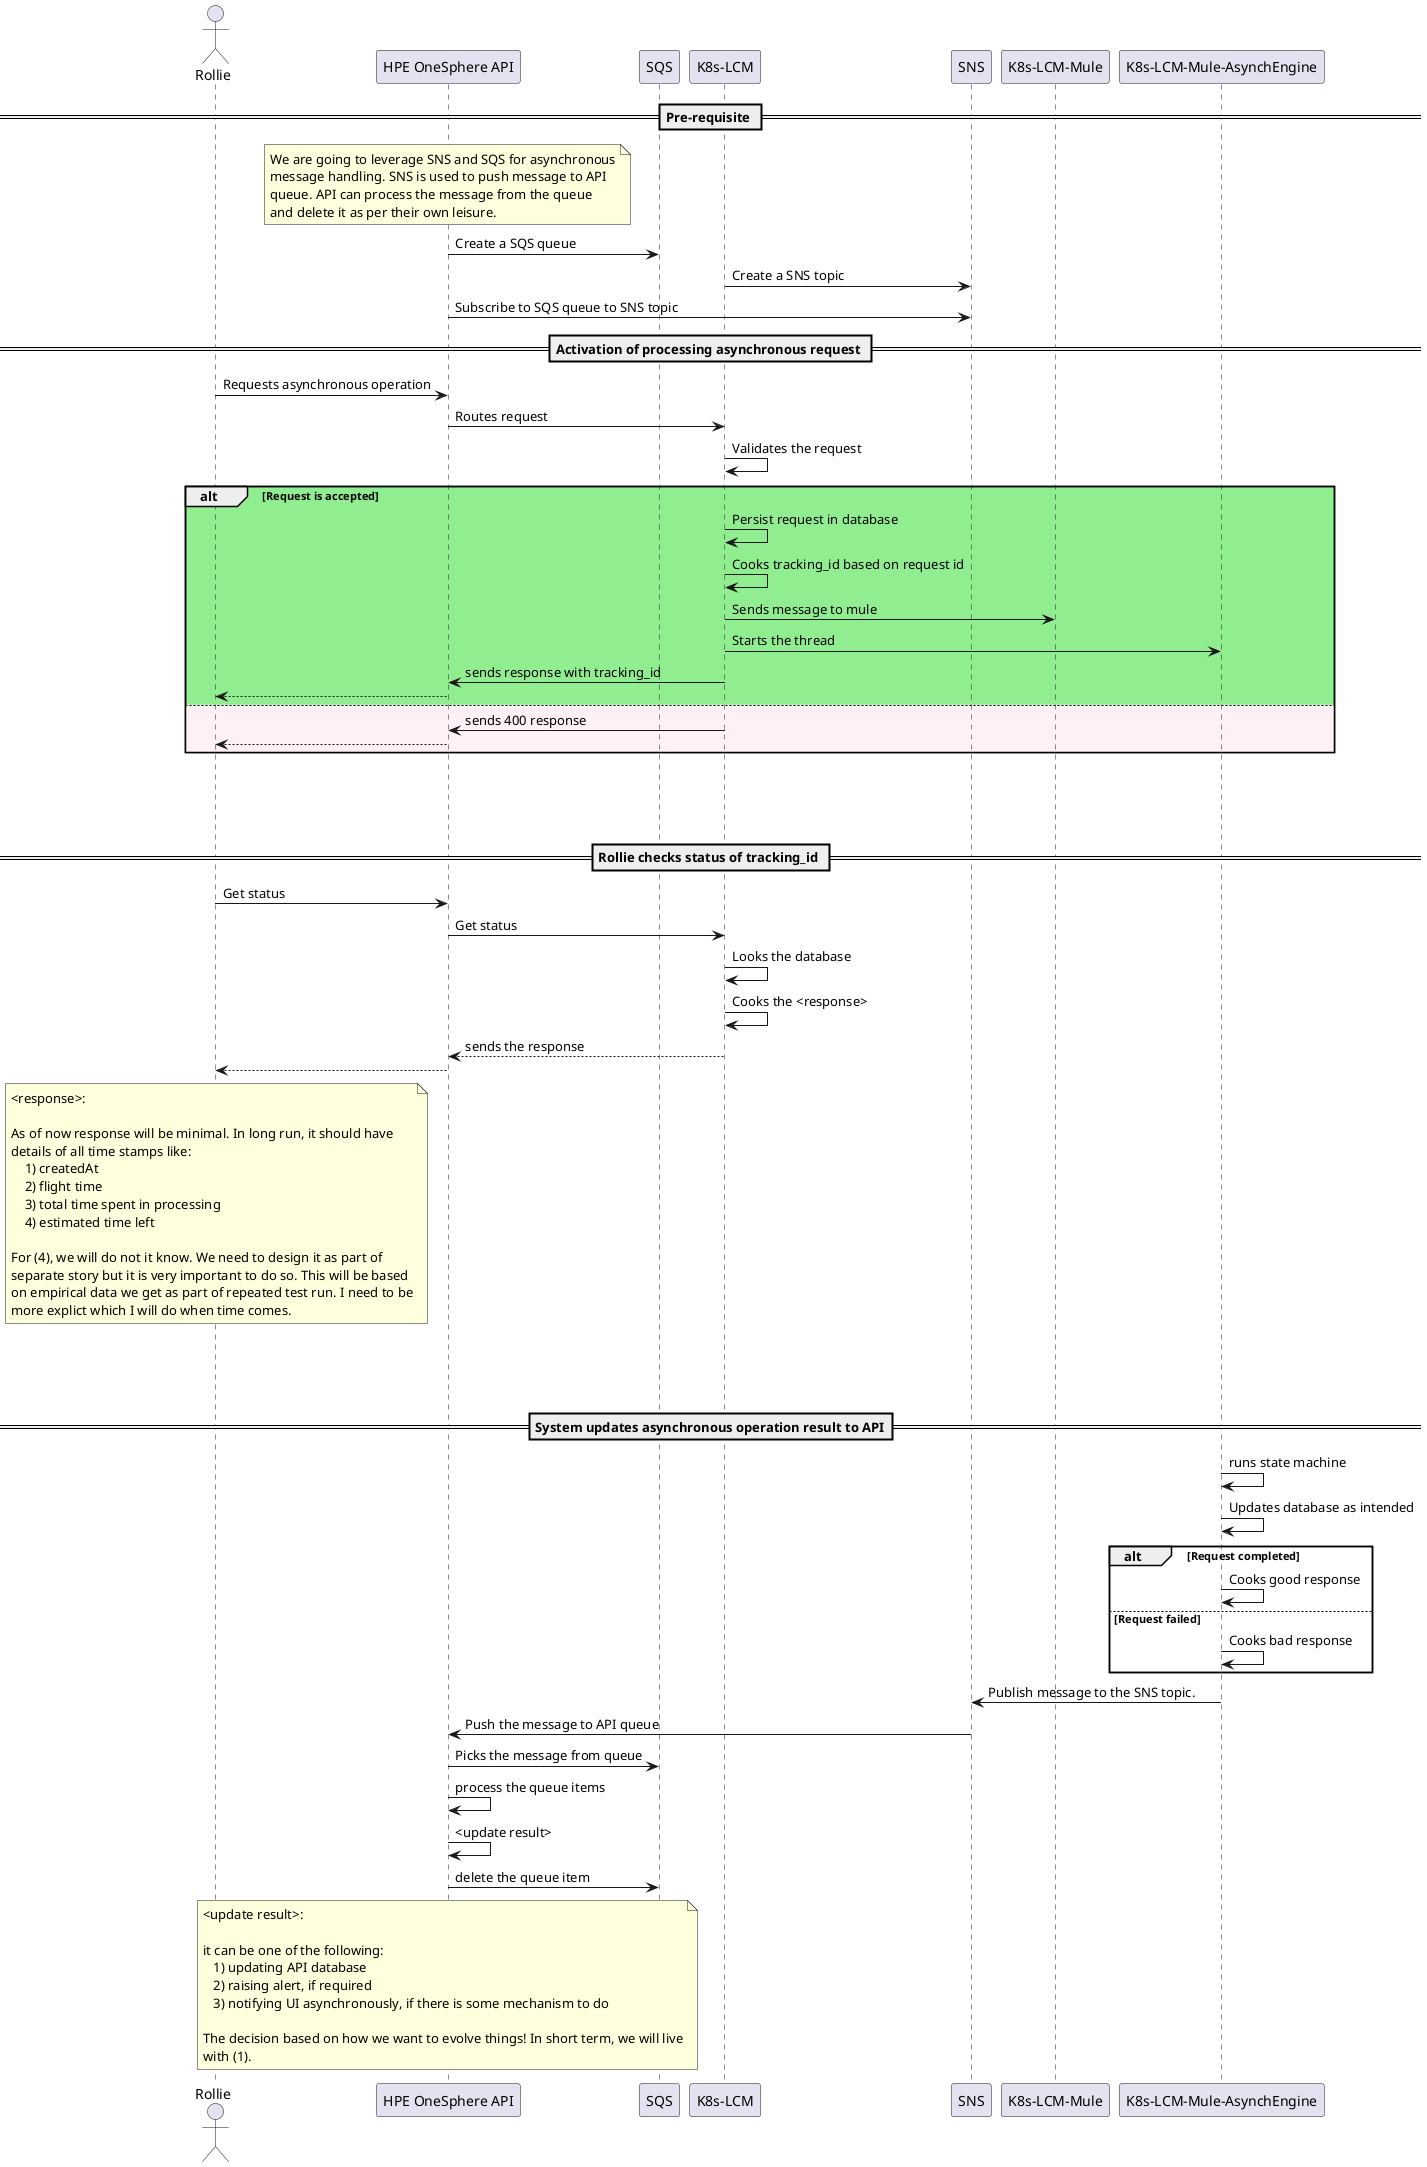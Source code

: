 @startuml

actor Rollie

participant "HPE OneSphere API"
participant SQS
participant "K8s-LCM"
participant SNS
participant "K8s-LCM-Mule"
participant "K8s-LCM-Mule-AsynchEngine"


== Pre-requisite ==

note over "HPE OneSphere API"
   We are going to leverage SNS and SQS for asynchronous
   message handling. SNS is used to push message to API
   queue. API can process the message from the queue
   and delete it as per their own leisure.
end note

"HPE OneSphere API" -> SQS: Create a SQS queue
"K8s-LCM" -> SNS: Create a SNS topic
"HPE OneSphere API" -> SNS: Subscribe to SQS queue to SNS topic


== Activation of processing asynchronous request ==
Rollie -> "HPE OneSphere API": Requests asynchronous operation
"HPE OneSphere API" -> "K8s-LCM": Routes request
"K8s-LCM" -> "K8s-LCM": Validates the request
alt #LightGreen Request is accepted
    "K8s-LCM" -> "K8s-LCM": Persist request in database
    "K8s-LCM" -> "K8s-LCM": Cooks tracking_id based on request id
    "K8s-LCM" -> "K8s-LCM-Mule": Sends message to mule
    "K8s-LCM" -> "K8s-LCM-Mule-AsynchEngine": Starts the thread
    "K8s-LCM" -> "HPE OneSphere API": sends response with tracking_id
    "HPE OneSphere API" --> Rollie:
else #LavenderBlush
    "K8s-LCM" -> "HPE OneSphere API": sends 400 response
    "HPE OneSphere API" --> Rollie:
end


|||
|||
|||

== Rollie checks status of tracking_id ==


Rollie -> "HPE OneSphere API": Get status
"HPE OneSphere API" -> "K8s-LCM": Get status
"K8s-LCM" -> "K8s-LCM": Looks the database
"K8s-LCM" -> "K8s-LCM": Cooks the <response>
"K8s-LCM" --> "HPE OneSphere API": sends the response
"HPE OneSphere API" --> Rollie:
deactivate Rollie
note over Rollie
    <response>:

    As of now response will be minimal. In long run, it should have
    details of all time stamps like:
        1) createdAt
        2) flight time
        3) total time spent in processing
        4) estimated time left

    For (4), we will do not it know. We need to design it as part of
    separate story but it is very important to do so. This will be based
    on empirical data we get as part of repeated test run. I need to be
    more explict which I will do when time comes.
end note

|||
|||
|||

== System updates asynchronous operation result to API==

"K8s-LCM-Mule-AsynchEngine" -> "K8s-LCM-Mule-AsynchEngine": runs state machine
"K8s-LCM-Mule-AsynchEngine" -> "K8s-LCM-Mule-AsynchEngine": Updates database as intended
alt Request completed
    "K8s-LCM-Mule-AsynchEngine" -> "K8s-LCM-Mule-AsynchEngine": Cooks good response
else Request failed
    "K8s-LCM-Mule-AsynchEngine" -> "K8s-LCM-Mule-AsynchEngine": Cooks bad response
end
"K8s-LCM-Mule-AsynchEngine" -> "SNS": Publish message to the SNS topic.
SNS -> "HPE OneSphere API": Push the message to API queue
deactivate "K8s-LCM-Mule-AsynchEngine"
"HPE OneSphere API" -> SQS: Picks the message from queue
"HPE OneSphere API" -> "HPE OneSphere API": process the queue items
"HPE OneSphere API" -> "HPE OneSphere API": <update result>
"HPE OneSphere API" -> SQS: delete the queue item
note over "HPE OneSphere API"
     <update result>:

     it can be one of the following:
        1) updating API database
        2) raising alert, if required
        3) notifying UI asynchronously, if there is some mechanism to do

     The decision based on how we want to evolve things! In short term, we will live
     with (1).
end note



@enduml